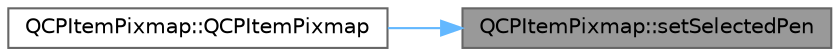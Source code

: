 digraph "QCPItemPixmap::setSelectedPen"
{
 // LATEX_PDF_SIZE
  bgcolor="transparent";
  edge [fontname=Helvetica,fontsize=10,labelfontname=Helvetica,labelfontsize=10];
  node [fontname=Helvetica,fontsize=10,shape=box,height=0.2,width=0.4];
  rankdir="RL";
  Node1 [label="QCPItemPixmap::setSelectedPen",height=0.2,width=0.4,color="gray40", fillcolor="grey60", style="filled", fontcolor="black",tooltip=" "];
  Node1 -> Node2 [dir="back",color="steelblue1",style="solid"];
  Node2 [label="QCPItemPixmap::QCPItemPixmap",height=0.2,width=0.4,color="grey40", fillcolor="white", style="filled",URL="$class_q_c_p_item_pixmap.html#aa6de42a37261b21a5480e7da122345c3",tooltip=" "];
}
